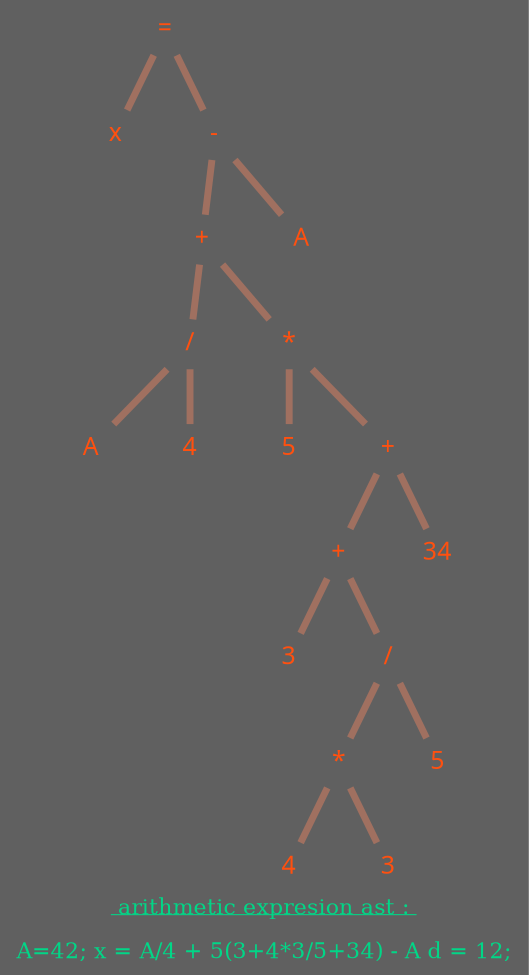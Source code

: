 digraph arithmetic_expressionree {
ratio=compress; ranksep=.55; size = "6.5,6.5"; bgcolor="#606060"; 
    node [fontname="JetBrainsMono NF", fontsize=18, fontcolor="#ff500f"];
    label = < <u> arithmetic expresion ast : </u> <br/> <br/>A=42; x = A/4 + 5(3+4*3/5+34) - A d = 12;>; fontsize = 16; fontcolor="#00d787"
    xioNode0x55f3fc889990 [shape=none, label="="]
    xioNode0x55f3fc889600 [shape=none, label="x"]
    xioNode0x55f3fc8a2060 [shape=none, label="-"]
    xioNode0x55f3fc899f40 [shape=none, label="+"]
    xioNode0x55f3fc8966d0 [shape=none, label="/"]
    xioNode0x55f3fc895f70 [shape=none, label="A"]
    xioNode0x55f3fc8974e0 [shape=none, label="4"]
    xioNode0x55f3fc89ba90 [shape=none, label="*"]
    xioNode0x55f3fc89b210 [shape=none, label="5"]
    xioNode0x55f3fc89f9e0 [shape=none, label="+"]
    xioNode0x55f3fc8a2bf0 [shape=none, label="+"]
    xioNode0x55f3fc89d300 [shape=none, label="3"]
    xioNode0x55f3fc89e0c0 [shape=none, label="/"]
    xioNode0x55f3fc8a4250 [shape=none, label="*"]
    xioNode0x55f3fc8a3930 [shape=none, label="4"]
    xioNode0x55f3fc89daa0 [shape=none, label="3"]
    xioNode0x55f3fc89f0c0 [shape=none, label="5"]
    xioNode0x55f3fc8a0d00 [shape=none, label="34"]
    xioNode0x55f3fc8afb90 [shape=none, label="A"]
    xioNode0x55f3fc889990 -> xioNode0x55f3fc889600 [dir = none, color="#A07060", penwidth=5];
    xioNode0x55f3fc889990 -> xioNode0x55f3fc8a2060 [dir = none, color="#A07060", penwidth=5];
    xioNode0x55f3fc8a2060 -> xioNode0x55f3fc899f40 [dir = none, color="#A07060", penwidth=5];
    xioNode0x55f3fc899f40 -> xioNode0x55f3fc8966d0 [dir = none, color="#A07060", penwidth=5];
    xioNode0x55f3fc8966d0 -> xioNode0x55f3fc895f70 [dir = none, color="#A07060", penwidth=5];
    xioNode0x55f3fc8966d0 -> xioNode0x55f3fc8974e0 [dir = none, color="#A07060", penwidth=5];
    xioNode0x55f3fc899f40 -> xioNode0x55f3fc89ba90 [dir = none, color="#A07060", penwidth=5];
    xioNode0x55f3fc89ba90 -> xioNode0x55f3fc89b210 [dir = none, color="#A07060", penwidth=5];
    xioNode0x55f3fc89ba90 -> xioNode0x55f3fc89f9e0 [dir = none, color="#A07060", penwidth=5];
    xioNode0x55f3fc89f9e0 -> xioNode0x55f3fc8a2bf0 [dir = none, color="#A07060", penwidth=5];
    xioNode0x55f3fc8a2bf0 -> xioNode0x55f3fc89d300 [dir = none, color="#A07060", penwidth=5];
    xioNode0x55f3fc8a2bf0 -> xioNode0x55f3fc89e0c0 [dir = none, color="#A07060", penwidth=5];
    xioNode0x55f3fc89e0c0 -> xioNode0x55f3fc8a4250 [dir = none, color="#A07060", penwidth=5];
    xioNode0x55f3fc8a4250 -> xioNode0x55f3fc8a3930 [dir = none, color="#A07060", penwidth=5];
    xioNode0x55f3fc8a4250 -> xioNode0x55f3fc89daa0 [dir = none, color="#A07060", penwidth=5];
    xioNode0x55f3fc89e0c0 -> xioNode0x55f3fc89f0c0 [dir = none, color="#A07060", penwidth=5];
    xioNode0x55f3fc89f9e0 -> xioNode0x55f3fc8a0d00 [dir = none, color="#A07060", penwidth=5];
    xioNode0x55f3fc8a2060 -> xioNode0x55f3fc8afb90 [dir = none, color="#A07060", penwidth=5];
}
